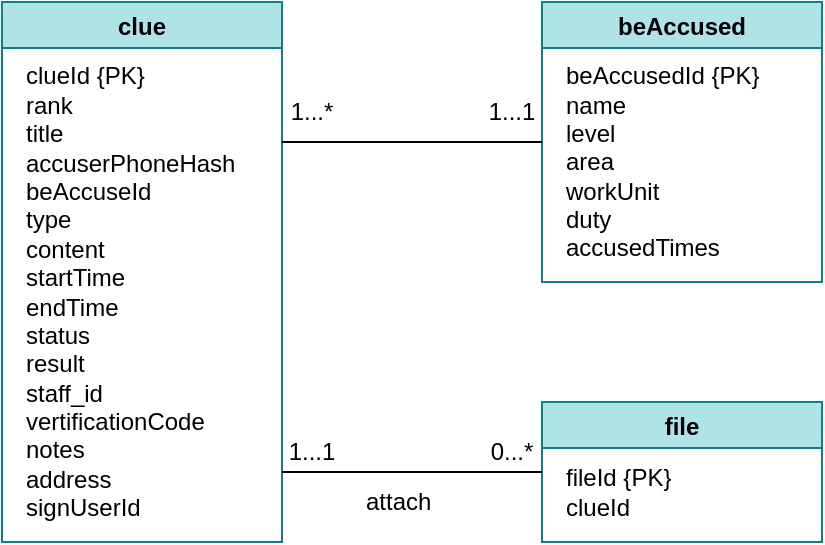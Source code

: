 <mxfile version="18.1.3" type="github">
  <diagram id="PVdCfdHXLEt_9WwVZcfN" name="Page-1">
    <mxGraphModel dx="1038" dy="547" grid="1" gridSize="10" guides="1" tooltips="1" connect="1" arrows="1" fold="1" page="1" pageScale="1" pageWidth="827" pageHeight="1169" math="0" shadow="0">
      <root>
        <mxCell id="0" />
        <mxCell id="1" parent="0" />
        <mxCell id="waUtbsq5y6apSech4ZY3-2" value="clue" style="swimlane;fillColor=#b0e3e6;strokeColor=#0e8088;" parent="1" vertex="1">
          <mxGeometry x="200" y="230" width="140" height="270" as="geometry">
            <mxRectangle x="200" y="230" width="130" height="23" as="alternateBounds" />
          </mxGeometry>
        </mxCell>
        <mxCell id="waUtbsq5y6apSech4ZY3-6" value="clueId {PK}&lt;br&gt;rank&lt;br&gt;&lt;div style=&quot;&quot;&gt;title&lt;/div&gt;&lt;div style=&quot;&quot;&gt;accuserPhoneHash&lt;/div&gt;&lt;div style=&quot;&quot;&gt;beAccuseId&lt;/div&gt;&lt;div style=&quot;&quot;&gt;type&lt;/div&gt;&lt;div style=&quot;&quot;&gt;content&lt;/div&gt;&lt;div style=&quot;&quot;&gt;startTime&lt;/div&gt;&lt;div style=&quot;&quot;&gt;endTime&lt;/div&gt;&lt;div style=&quot;&quot;&gt;status&lt;/div&gt;&lt;div style=&quot;&quot;&gt;result&lt;/div&gt;&lt;div style=&quot;&quot;&gt;staff_id&lt;/div&gt;&lt;div style=&quot;&quot;&gt;vertificationCode&lt;/div&gt;&lt;div style=&quot;&quot;&gt;notes&lt;/div&gt;&lt;div style=&quot;&quot;&gt;address&lt;/div&gt;&lt;div style=&quot;&quot;&gt;signUserId&lt;/div&gt;" style="text;html=1;align=left;verticalAlign=middle;resizable=0;points=[];autosize=1;strokeColor=none;fillColor=none;" parent="waUtbsq5y6apSech4ZY3-2" vertex="1">
          <mxGeometry x="10" y="30" width="120" height="230" as="geometry" />
        </mxCell>
        <mxCell id="waUtbsq5y6apSech4ZY3-5" value="file" style="swimlane;fillColor=#b0e3e6;strokeColor=#0e8088;" parent="1" vertex="1">
          <mxGeometry x="470" y="430" width="140" height="70" as="geometry">
            <mxRectangle x="470" y="430" width="50" height="23" as="alternateBounds" />
          </mxGeometry>
        </mxCell>
        <mxCell id="waUtbsq5y6apSech4ZY3-9" value="fileId {PK}&lt;br&gt;clueId" style="text;html=1;align=left;verticalAlign=middle;resizable=0;points=[];autosize=1;strokeColor=none;fillColor=none;" parent="waUtbsq5y6apSech4ZY3-5" vertex="1">
          <mxGeometry x="10" y="30" width="70" height="30" as="geometry" />
        </mxCell>
        <mxCell id="waUtbsq5y6apSech4ZY3-3" value="beAccused" style="swimlane;fillColor=#b0e3e6;strokeColor=#0e8088;" parent="1" vertex="1">
          <mxGeometry x="470" y="230" width="140" height="140" as="geometry" />
        </mxCell>
        <mxCell id="waUtbsq5y6apSech4ZY3-8" value="&lt;span style=&quot;&quot;&gt;beAccusedId {PK}&lt;/span&gt;&lt;br style=&quot;&quot;&gt;&lt;span style=&quot;&quot;&gt;name&lt;/span&gt;&lt;br style=&quot;&quot;&gt;&lt;span style=&quot;&quot;&gt;level&lt;/span&gt;&lt;br style=&quot;&quot;&gt;&lt;span style=&quot;&quot;&gt;area&lt;/span&gt;&lt;br style=&quot;&quot;&gt;&lt;span style=&quot;&quot;&gt;workUnit&lt;br&gt;duty&lt;br&gt;accusedTimes&lt;br&gt;&lt;/span&gt;" style="text;html=1;align=left;verticalAlign=middle;resizable=0;points=[];autosize=1;" parent="waUtbsq5y6apSech4ZY3-3" vertex="1">
          <mxGeometry x="10" y="30" width="110" height="100" as="geometry" />
        </mxCell>
        <mxCell id="waUtbsq5y6apSech4ZY3-18" value="" style="endArrow=none;html=1;rounded=0;elbow=vertical;entryX=0;entryY=0.5;entryDx=0;entryDy=0;" parent="1" target="waUtbsq5y6apSech4ZY3-3" edge="1">
          <mxGeometry width="50" height="50" relative="1" as="geometry">
            <mxPoint x="340" y="300" as="sourcePoint" />
            <mxPoint x="430" y="298" as="targetPoint" />
          </mxGeometry>
        </mxCell>
        <mxCell id="waUtbsq5y6apSech4ZY3-19" value="1...1" style="text;html=1;strokeColor=none;fillColor=none;align=center;verticalAlign=middle;whiteSpace=wrap;rounded=0;" parent="1" vertex="1">
          <mxGeometry x="438" y="280" width="34" height="10" as="geometry" />
        </mxCell>
        <mxCell id="waUtbsq5y6apSech4ZY3-24" value="1...*" style="text;html=1;strokeColor=none;fillColor=none;align=center;verticalAlign=middle;whiteSpace=wrap;rounded=0;" parent="1" vertex="1">
          <mxGeometry x="340" y="280" width="30" height="10" as="geometry" />
        </mxCell>
        <mxCell id="waUtbsq5y6apSech4ZY3-27" value="" style="endArrow=none;html=1;rounded=0;elbow=vertical;entryX=0;entryY=0.5;entryDx=0;entryDy=0;" parent="1" target="waUtbsq5y6apSech4ZY3-5" edge="1">
          <mxGeometry width="50" height="50" relative="1" as="geometry">
            <mxPoint x="340" y="465" as="sourcePoint" />
            <mxPoint x="400" y="440" as="targetPoint" />
          </mxGeometry>
        </mxCell>
        <mxCell id="waUtbsq5y6apSech4ZY3-29" value="1...1" style="text;html=1;strokeColor=none;fillColor=none;align=center;verticalAlign=middle;whiteSpace=wrap;rounded=0;" parent="1" vertex="1">
          <mxGeometry x="340" y="450" width="30" height="10" as="geometry" />
        </mxCell>
        <mxCell id="waUtbsq5y6apSech4ZY3-30" value="0...*" style="text;html=1;strokeColor=none;fillColor=none;align=center;verticalAlign=middle;whiteSpace=wrap;rounded=0;" parent="1" vertex="1">
          <mxGeometry x="440" y="450" width="30" height="10" as="geometry" />
        </mxCell>
        <mxCell id="waUtbsq5y6apSech4ZY3-31" value="attach&amp;nbsp;" style="text;html=1;strokeColor=none;fillColor=none;align=center;verticalAlign=middle;whiteSpace=wrap;rounded=0;" parent="1" vertex="1">
          <mxGeometry x="370" y="470" width="60" height="20" as="geometry" />
        </mxCell>
      </root>
    </mxGraphModel>
  </diagram>
</mxfile>
